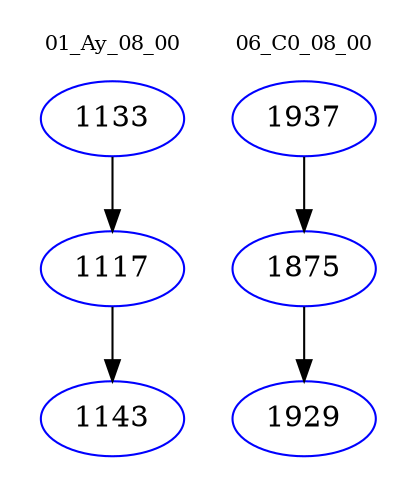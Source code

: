 digraph{
subgraph cluster_0 {
color = white
label = "01_Ay_08_00";
fontsize=10;
T0_1133 [label="1133", color="blue"]
T0_1133 -> T0_1117 [color="black"]
T0_1117 [label="1117", color="blue"]
T0_1117 -> T0_1143 [color="black"]
T0_1143 [label="1143", color="blue"]
}
subgraph cluster_1 {
color = white
label = "06_C0_08_00";
fontsize=10;
T1_1937 [label="1937", color="blue"]
T1_1937 -> T1_1875 [color="black"]
T1_1875 [label="1875", color="blue"]
T1_1875 -> T1_1929 [color="black"]
T1_1929 [label="1929", color="blue"]
}
}
